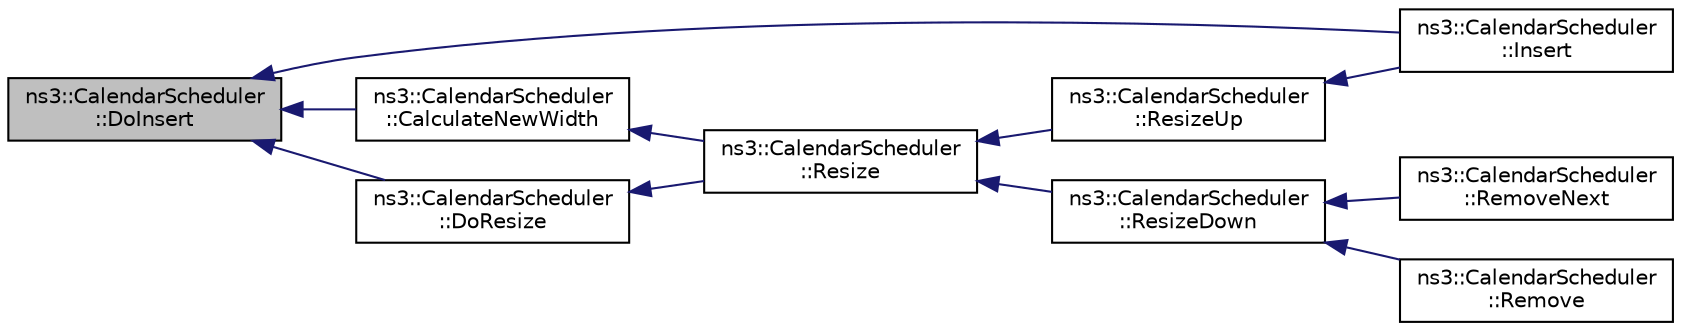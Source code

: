 digraph "ns3::CalendarScheduler::DoInsert"
{
  edge [fontname="Helvetica",fontsize="10",labelfontname="Helvetica",labelfontsize="10"];
  node [fontname="Helvetica",fontsize="10",shape=record];
  rankdir="LR";
  Node1 [label="ns3::CalendarScheduler\l::DoInsert",height=0.2,width=0.4,color="black", fillcolor="grey75", style="filled", fontcolor="black"];
  Node1 -> Node2 [dir="back",color="midnightblue",fontsize="10",style="solid"];
  Node2 [label="ns3::CalendarScheduler\l::Insert",height=0.2,width=0.4,color="black", fillcolor="white", style="filled",URL="$db/dfc/classns3_1_1CalendarScheduler.html#aaf70c05e7468c8c232d4a309ce7c52c3"];
  Node1 -> Node3 [dir="back",color="midnightblue",fontsize="10",style="solid"];
  Node3 [label="ns3::CalendarScheduler\l::CalculateNewWidth",height=0.2,width=0.4,color="black", fillcolor="white", style="filled",URL="$db/dfc/classns3_1_1CalendarScheduler.html#aa4c7262fde9711cde5b52dfe15dfacbe"];
  Node3 -> Node4 [dir="back",color="midnightblue",fontsize="10",style="solid"];
  Node4 [label="ns3::CalendarScheduler\l::Resize",height=0.2,width=0.4,color="black", fillcolor="white", style="filled",URL="$db/dfc/classns3_1_1CalendarScheduler.html#ab626f95ab5482e5e6e2a9d5f74363d6c"];
  Node4 -> Node5 [dir="back",color="midnightblue",fontsize="10",style="solid"];
  Node5 [label="ns3::CalendarScheduler\l::ResizeUp",height=0.2,width=0.4,color="black", fillcolor="white", style="filled",URL="$db/dfc/classns3_1_1CalendarScheduler.html#a6ad5ca9624349ac1a4a3ce565333385f"];
  Node5 -> Node2 [dir="back",color="midnightblue",fontsize="10",style="solid"];
  Node4 -> Node6 [dir="back",color="midnightblue",fontsize="10",style="solid"];
  Node6 [label="ns3::CalendarScheduler\l::ResizeDown",height=0.2,width=0.4,color="black", fillcolor="white", style="filled",URL="$db/dfc/classns3_1_1CalendarScheduler.html#ad177bb1ae48629ed93d2ffc55aa52312"];
  Node6 -> Node7 [dir="back",color="midnightblue",fontsize="10",style="solid"];
  Node7 [label="ns3::CalendarScheduler\l::RemoveNext",height=0.2,width=0.4,color="black", fillcolor="white", style="filled",URL="$db/dfc/classns3_1_1CalendarScheduler.html#ad86df04ee956851c73dfcc38d0fb3ac6"];
  Node6 -> Node8 [dir="back",color="midnightblue",fontsize="10",style="solid"];
  Node8 [label="ns3::CalendarScheduler\l::Remove",height=0.2,width=0.4,color="black", fillcolor="white", style="filled",URL="$db/dfc/classns3_1_1CalendarScheduler.html#aee9db8a165f257bc94b51ffedc9b98d8"];
  Node1 -> Node9 [dir="back",color="midnightblue",fontsize="10",style="solid"];
  Node9 [label="ns3::CalendarScheduler\l::DoResize",height=0.2,width=0.4,color="black", fillcolor="white", style="filled",URL="$db/dfc/classns3_1_1CalendarScheduler.html#a0261b81664d13feb411d008a1e1bcf9b"];
  Node9 -> Node4 [dir="back",color="midnightblue",fontsize="10",style="solid"];
}
